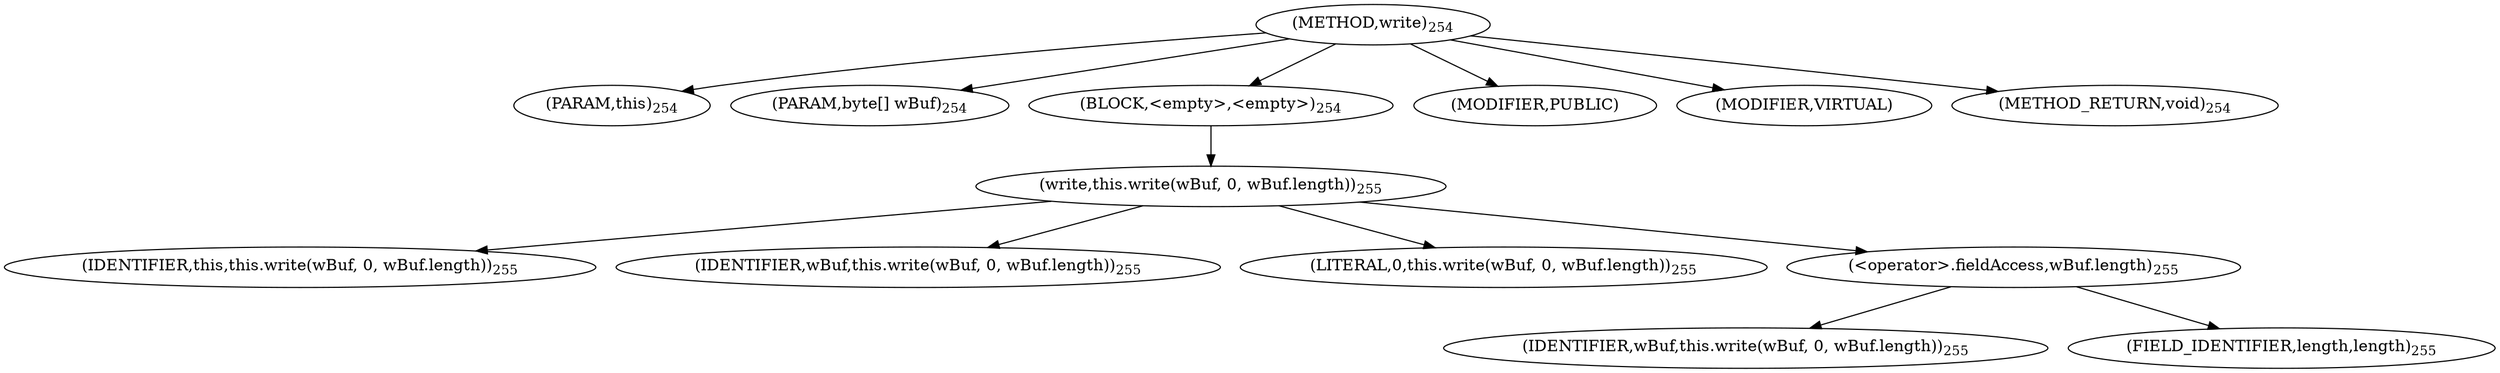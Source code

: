 digraph "write" {  
"472" [label = <(METHOD,write)<SUB>254</SUB>> ]
"60" [label = <(PARAM,this)<SUB>254</SUB>> ]
"473" [label = <(PARAM,byte[] wBuf)<SUB>254</SUB>> ]
"474" [label = <(BLOCK,&lt;empty&gt;,&lt;empty&gt;)<SUB>254</SUB>> ]
"475" [label = <(write,this.write(wBuf, 0, wBuf.length))<SUB>255</SUB>> ]
"59" [label = <(IDENTIFIER,this,this.write(wBuf, 0, wBuf.length))<SUB>255</SUB>> ]
"476" [label = <(IDENTIFIER,wBuf,this.write(wBuf, 0, wBuf.length))<SUB>255</SUB>> ]
"477" [label = <(LITERAL,0,this.write(wBuf, 0, wBuf.length))<SUB>255</SUB>> ]
"478" [label = <(&lt;operator&gt;.fieldAccess,wBuf.length)<SUB>255</SUB>> ]
"479" [label = <(IDENTIFIER,wBuf,this.write(wBuf, 0, wBuf.length))<SUB>255</SUB>> ]
"480" [label = <(FIELD_IDENTIFIER,length,length)<SUB>255</SUB>> ]
"481" [label = <(MODIFIER,PUBLIC)> ]
"482" [label = <(MODIFIER,VIRTUAL)> ]
"483" [label = <(METHOD_RETURN,void)<SUB>254</SUB>> ]
  "472" -> "60" 
  "472" -> "473" 
  "472" -> "474" 
  "472" -> "481" 
  "472" -> "482" 
  "472" -> "483" 
  "474" -> "475" 
  "475" -> "59" 
  "475" -> "476" 
  "475" -> "477" 
  "475" -> "478" 
  "478" -> "479" 
  "478" -> "480" 
}
